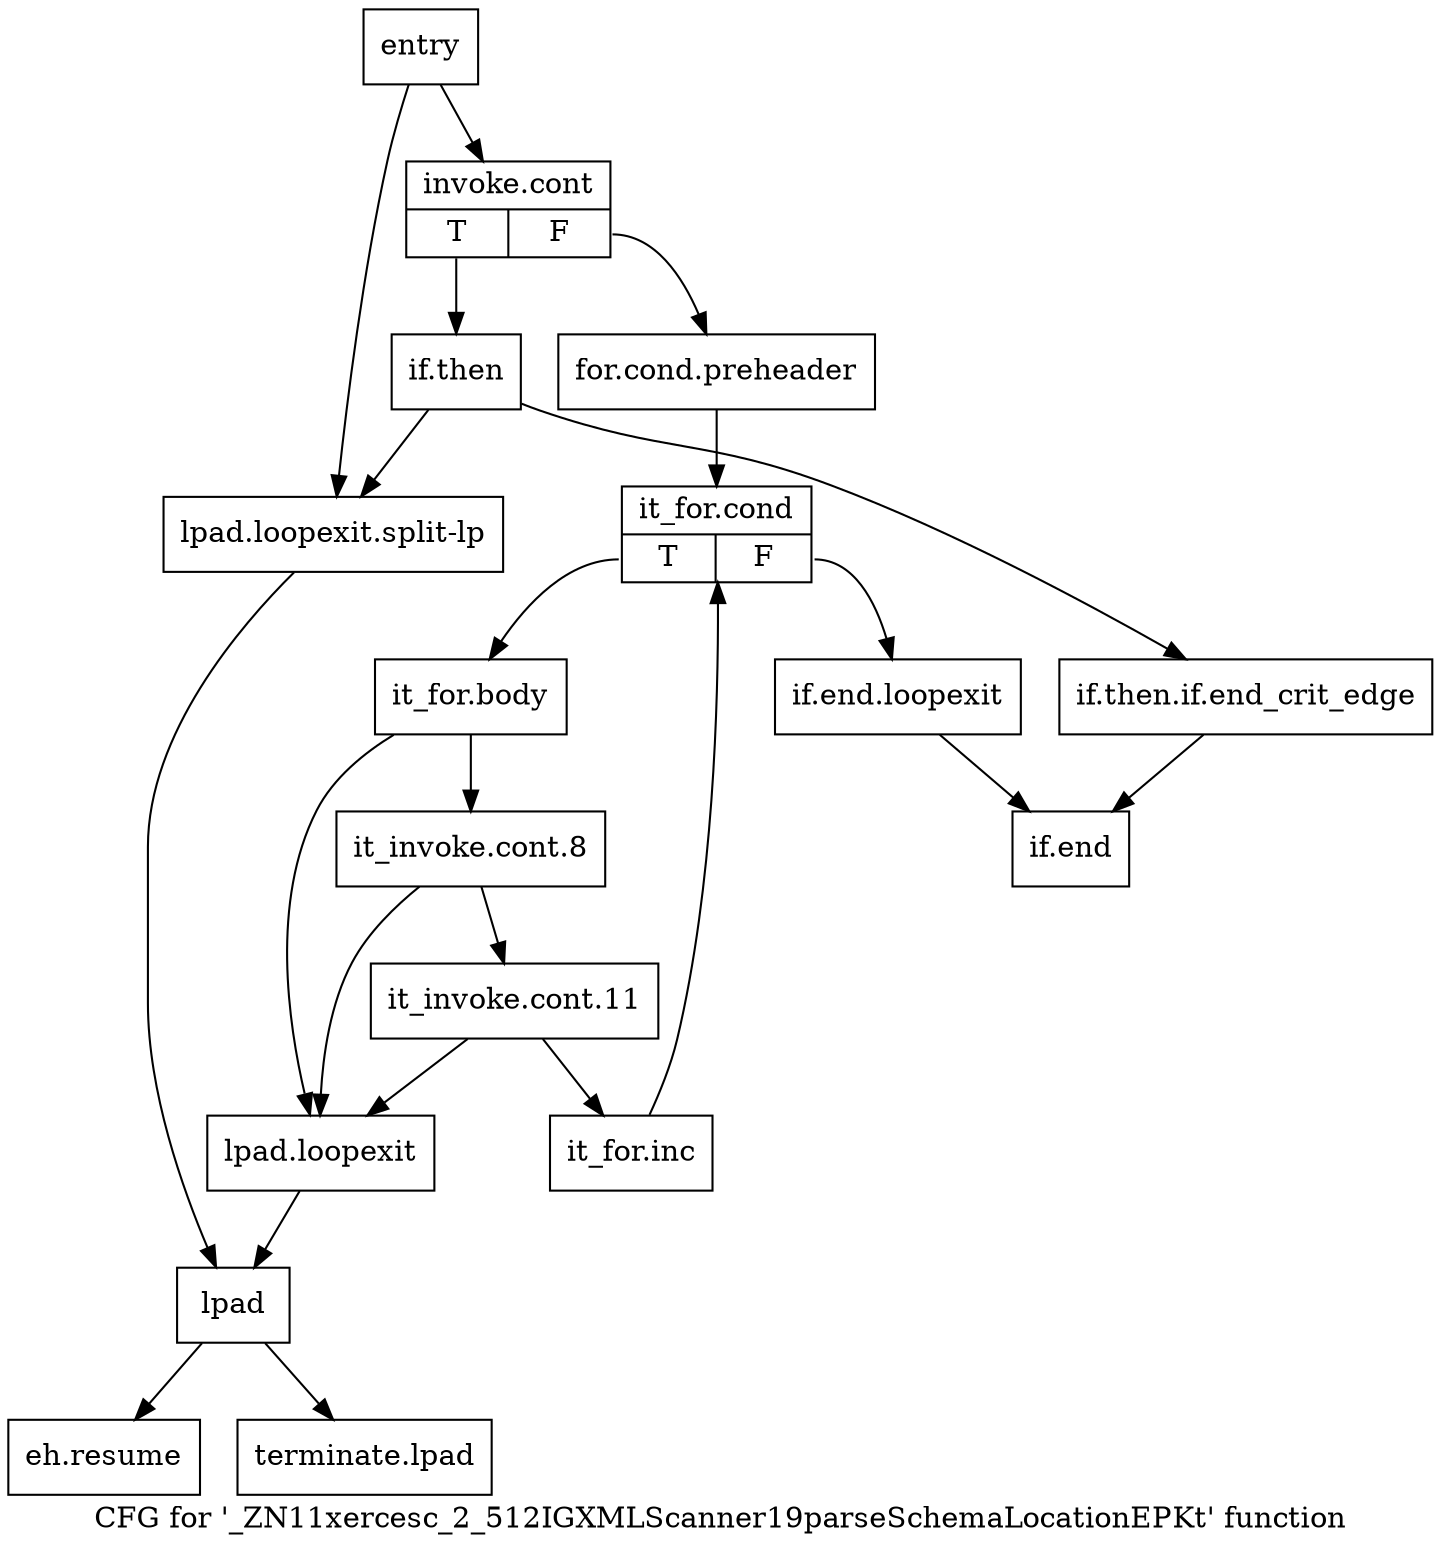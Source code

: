 digraph "CFG for '_ZN11xercesc_2_512IGXMLScanner19parseSchemaLocationEPKt' function" {
	label="CFG for '_ZN11xercesc_2_512IGXMLScanner19parseSchemaLocationEPKt' function";

	Node0x393a990 [shape=record,label="{entry}"];
	Node0x393a990 -> Node0x393a9e0;
	Node0x393a990 -> Node0x3933610;
	Node0x393a9e0 [shape=record,label="{invoke.cont|{<s0>T|<s1>F}}"];
	Node0x393a9e0:s0 -> Node0x3933520;
	Node0x393a9e0:s1 -> Node0x39334d0;
	Node0x39334d0 [shape=record,label="{for.cond.preheader}"];
	Node0x39334d0 -> Node0x393bc30;
	Node0x3933520 [shape=record,label="{if.then}"];
	Node0x3933520 -> Node0x3933570;
	Node0x3933520 -> Node0x3933610;
	Node0x3933570 [shape=record,label="{if.then.if.end_crit_edge}"];
	Node0x3933570 -> Node0x393be10;
	Node0x39335c0 [shape=record,label="{lpad.loopexit}"];
	Node0x39335c0 -> Node0x393bbe0;
	Node0x3933610 [shape=record,label="{lpad.loopexit.split-lp}"];
	Node0x3933610 -> Node0x393bbe0;
	Node0x393bbe0 [shape=record,label="{lpad}"];
	Node0x393bbe0 -> Node0x393be60;
	Node0x393bbe0 -> Node0x393beb0;
	Node0x393bc30 [shape=record,label="{it_for.cond|{<s0>T|<s1>F}}"];
	Node0x393bc30:s0 -> Node0x393bc80;
	Node0x393bc30:s1 -> Node0x393bdc0;
	Node0x393bc80 [shape=record,label="{it_for.body}"];
	Node0x393bc80 -> Node0x393bcd0;
	Node0x393bc80 -> Node0x39335c0;
	Node0x393bcd0 [shape=record,label="{it_invoke.cont.8}"];
	Node0x393bcd0 -> Node0x393bd20;
	Node0x393bcd0 -> Node0x39335c0;
	Node0x393bd20 [shape=record,label="{it_invoke.cont.11}"];
	Node0x393bd20 -> Node0x393bd70;
	Node0x393bd20 -> Node0x39335c0;
	Node0x393bd70 [shape=record,label="{it_for.inc}"];
	Node0x393bd70 -> Node0x393bc30;
	Node0x393bdc0 [shape=record,label="{if.end.loopexit}"];
	Node0x393bdc0 -> Node0x393be10;
	Node0x393be10 [shape=record,label="{if.end}"];
	Node0x393be60 [shape=record,label="{eh.resume}"];
	Node0x393beb0 [shape=record,label="{terminate.lpad}"];
}
